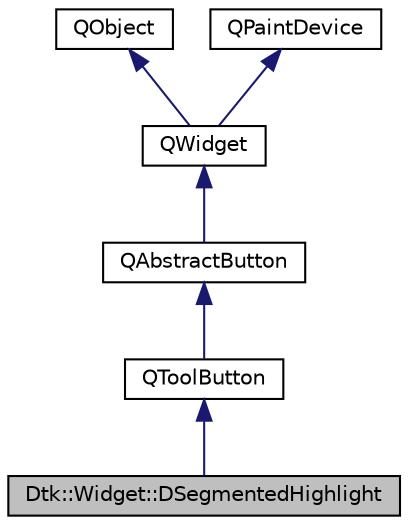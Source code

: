 digraph "Dtk::Widget::DSegmentedHighlight"
{
  edge [fontname="Helvetica",fontsize="10",labelfontname="Helvetica",labelfontsize="10"];
  node [fontname="Helvetica",fontsize="10",shape=record];
  Node6 [label="Dtk::Widget::DSegmentedHighlight",height=0.2,width=0.4,color="black", fillcolor="grey75", style="filled", fontcolor="black"];
  Node7 -> Node6 [dir="back",color="midnightblue",fontsize="10",style="solid",fontname="Helvetica"];
  Node7 [label="QToolButton",height=0.2,width=0.4,color="black", fillcolor="white", style="filled",URL="/home/xmuli/project/dtk/tags/qtwidgets.tags$qtoolbutton.html"];
  Node8 -> Node7 [dir="back",color="midnightblue",fontsize="10",style="solid",fontname="Helvetica"];
  Node8 [label="QAbstractButton",height=0.2,width=0.4,color="black", fillcolor="white", style="filled",URL="/home/xmuli/project/dtk/tags/qtwidgets.tags$qabstractbutton.html"];
  Node9 -> Node8 [dir="back",color="midnightblue",fontsize="10",style="solid",fontname="Helvetica"];
  Node9 [label="QWidget",height=0.2,width=0.4,color="black", fillcolor="white", style="filled",URL="/home/xmuli/project/dtk/tags/qtwidgets.tags$qwidget.html"];
  Node10 -> Node9 [dir="back",color="midnightblue",fontsize="10",style="solid",fontname="Helvetica"];
  Node10 [label="QObject",height=0.2,width=0.4,color="black", fillcolor="white", style="filled",URL="/home/xmuli/project/dtk/tags/qtcore.tags$qobject.html"];
  Node11 -> Node9 [dir="back",color="midnightblue",fontsize="10",style="solid",fontname="Helvetica"];
  Node11 [label="QPaintDevice",height=0.2,width=0.4,color="black", fillcolor="white", style="filled",URL="/home/xmuli/project/dtk/tags/qtgui.tags$qpaintdevice.html"];
}

